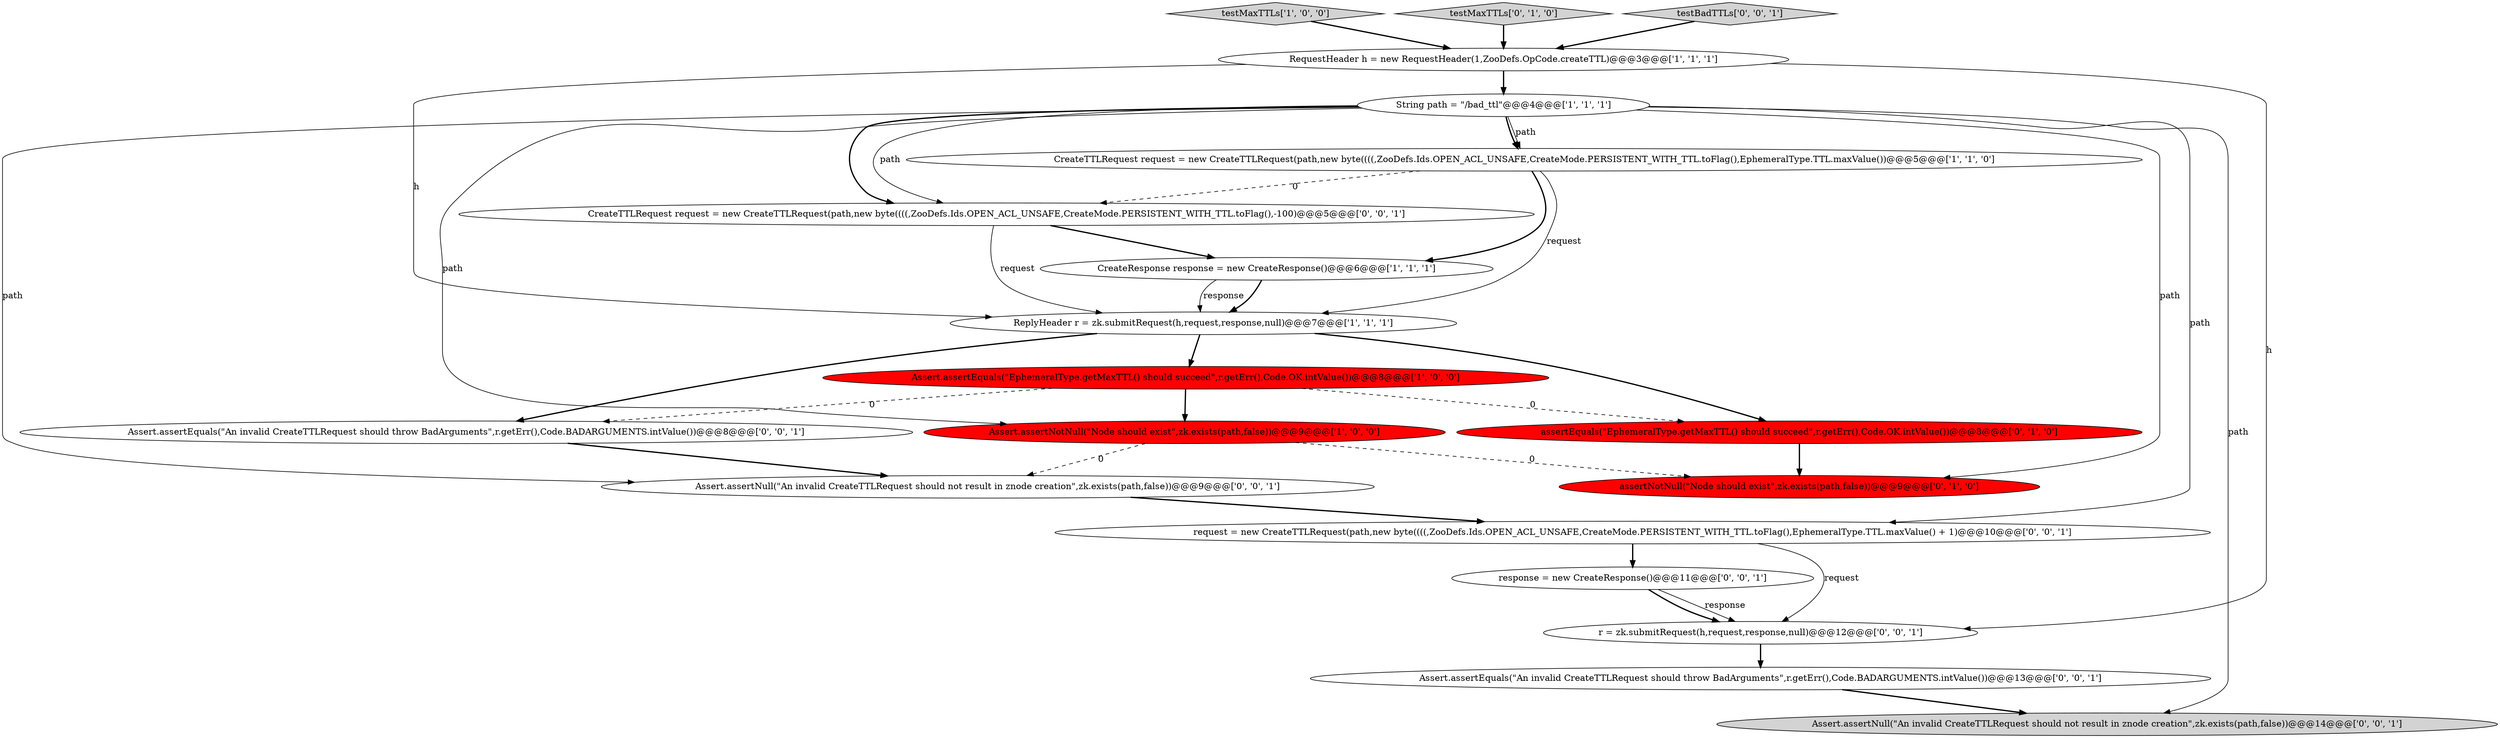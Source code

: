 digraph {
6 [style = filled, label = "Assert.assertEquals(\"EphemeralType.getMaxTTL() should succeed\",r.getErr(),Code.OK.intValue())@@@8@@@['1', '0', '0']", fillcolor = red, shape = ellipse image = "AAA1AAABBB1BBB"];
15 [style = filled, label = "response = new CreateResponse()@@@11@@@['0', '0', '1']", fillcolor = white, shape = ellipse image = "AAA0AAABBB3BBB"];
16 [style = filled, label = "Assert.assertEquals(\"An invalid CreateTTLRequest should throw BadArguments\",r.getErr(),Code.BADARGUMENTS.intValue())@@@8@@@['0', '0', '1']", fillcolor = white, shape = ellipse image = "AAA0AAABBB3BBB"];
14 [style = filled, label = "r = zk.submitRequest(h,request,response,null)@@@12@@@['0', '0', '1']", fillcolor = white, shape = ellipse image = "AAA0AAABBB3BBB"];
2 [style = filled, label = "RequestHeader h = new RequestHeader(1,ZooDefs.OpCode.createTTL)@@@3@@@['1', '1', '1']", fillcolor = white, shape = ellipse image = "AAA0AAABBB1BBB"];
4 [style = filled, label = "testMaxTTLs['1', '0', '0']", fillcolor = lightgray, shape = diamond image = "AAA0AAABBB1BBB"];
5 [style = filled, label = "String path = \"/bad_ttl\"@@@4@@@['1', '1', '1']", fillcolor = white, shape = ellipse image = "AAA0AAABBB1BBB"];
11 [style = filled, label = "Assert.assertEquals(\"An invalid CreateTTLRequest should throw BadArguments\",r.getErr(),Code.BADARGUMENTS.intValue())@@@13@@@['0', '0', '1']", fillcolor = white, shape = ellipse image = "AAA0AAABBB3BBB"];
19 [style = filled, label = "CreateTTLRequest request = new CreateTTLRequest(path,new byte((((,ZooDefs.Ids.OPEN_ACL_UNSAFE,CreateMode.PERSISTENT_WITH_TTL.toFlag(),-100)@@@5@@@['0', '0', '1']", fillcolor = white, shape = ellipse image = "AAA0AAABBB3BBB"];
9 [style = filled, label = "testMaxTTLs['0', '1', '0']", fillcolor = lightgray, shape = diamond image = "AAA0AAABBB2BBB"];
10 [style = filled, label = "assertEquals(\"EphemeralType.getMaxTTL() should succeed\",r.getErr(),Code.OK.intValue())@@@8@@@['0', '1', '0']", fillcolor = red, shape = ellipse image = "AAA1AAABBB2BBB"];
18 [style = filled, label = "testBadTTLs['0', '0', '1']", fillcolor = lightgray, shape = diamond image = "AAA0AAABBB3BBB"];
8 [style = filled, label = "assertNotNull(\"Node should exist\",zk.exists(path,false))@@@9@@@['0', '1', '0']", fillcolor = red, shape = ellipse image = "AAA1AAABBB2BBB"];
3 [style = filled, label = "CreateResponse response = new CreateResponse()@@@6@@@['1', '1', '1']", fillcolor = white, shape = ellipse image = "AAA0AAABBB1BBB"];
17 [style = filled, label = "Assert.assertNull(\"An invalid CreateTTLRequest should not result in znode creation\",zk.exists(path,false))@@@9@@@['0', '0', '1']", fillcolor = white, shape = ellipse image = "AAA0AAABBB3BBB"];
12 [style = filled, label = "Assert.assertNull(\"An invalid CreateTTLRequest should not result in znode creation\",zk.exists(path,false))@@@14@@@['0', '0', '1']", fillcolor = lightgray, shape = ellipse image = "AAA0AAABBB3BBB"];
13 [style = filled, label = "request = new CreateTTLRequest(path,new byte((((,ZooDefs.Ids.OPEN_ACL_UNSAFE,CreateMode.PERSISTENT_WITH_TTL.toFlag(),EphemeralType.TTL.maxValue() + 1)@@@10@@@['0', '0', '1']", fillcolor = white, shape = ellipse image = "AAA0AAABBB3BBB"];
0 [style = filled, label = "ReplyHeader r = zk.submitRequest(h,request,response,null)@@@7@@@['1', '1', '1']", fillcolor = white, shape = ellipse image = "AAA0AAABBB1BBB"];
1 [style = filled, label = "Assert.assertNotNull(\"Node should exist\",zk.exists(path,false))@@@9@@@['1', '0', '0']", fillcolor = red, shape = ellipse image = "AAA1AAABBB1BBB"];
7 [style = filled, label = "CreateTTLRequest request = new CreateTTLRequest(path,new byte((((,ZooDefs.Ids.OPEN_ACL_UNSAFE,CreateMode.PERSISTENT_WITH_TTL.toFlag(),EphemeralType.TTL.maxValue())@@@5@@@['1', '1', '0']", fillcolor = white, shape = ellipse image = "AAA0AAABBB1BBB"];
15->14 [style = solid, label="response"];
0->16 [style = bold, label=""];
15->14 [style = bold, label=""];
0->6 [style = bold, label=""];
9->2 [style = bold, label=""];
5->13 [style = solid, label="path"];
5->7 [style = solid, label="path"];
5->8 [style = solid, label="path"];
11->12 [style = bold, label=""];
4->2 [style = bold, label=""];
16->17 [style = bold, label=""];
18->2 [style = bold, label=""];
7->3 [style = bold, label=""];
3->0 [style = bold, label=""];
7->0 [style = solid, label="request"];
13->14 [style = solid, label="request"];
6->10 [style = dashed, label="0"];
5->19 [style = bold, label=""];
6->1 [style = bold, label=""];
0->10 [style = bold, label=""];
5->1 [style = solid, label="path"];
6->16 [style = dashed, label="0"];
1->17 [style = dashed, label="0"];
10->8 [style = bold, label=""];
7->19 [style = dashed, label="0"];
3->0 [style = solid, label="response"];
19->0 [style = solid, label="request"];
5->19 [style = solid, label="path"];
2->0 [style = solid, label="h"];
5->7 [style = bold, label=""];
2->14 [style = solid, label="h"];
1->8 [style = dashed, label="0"];
17->13 [style = bold, label=""];
5->17 [style = solid, label="path"];
13->15 [style = bold, label=""];
14->11 [style = bold, label=""];
19->3 [style = bold, label=""];
5->12 [style = solid, label="path"];
2->5 [style = bold, label=""];
}
